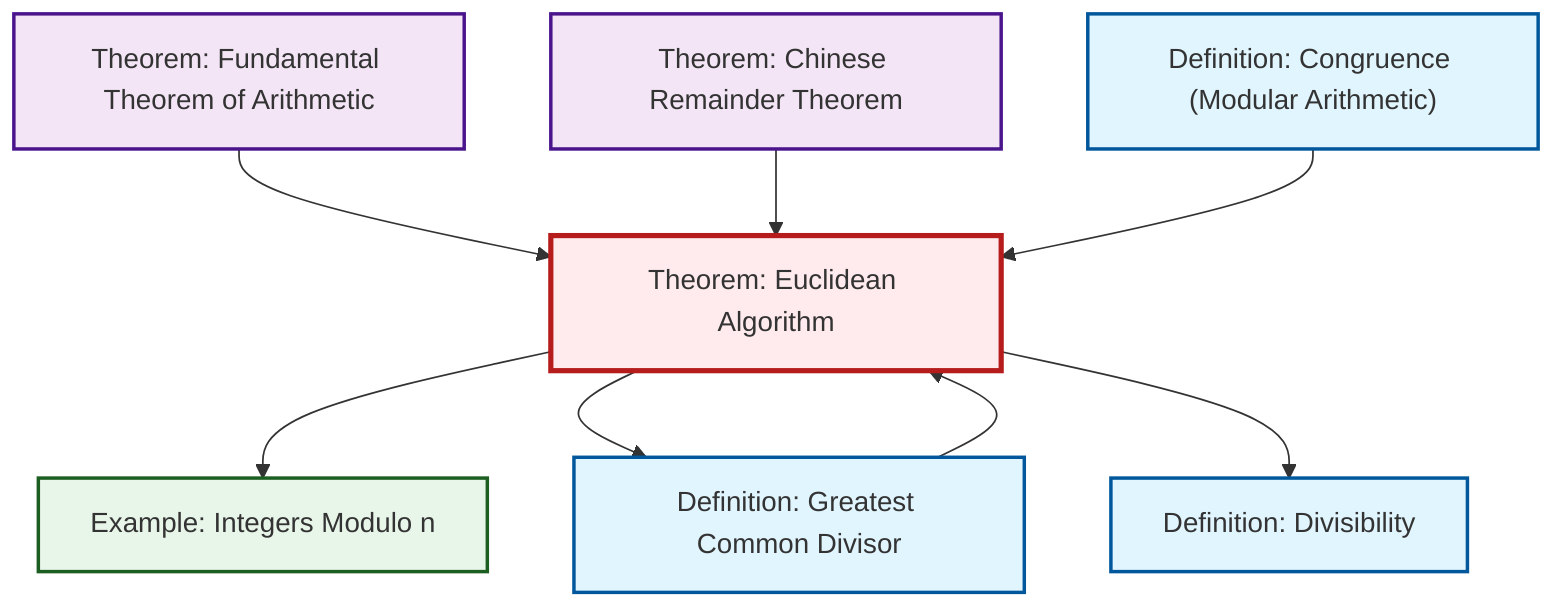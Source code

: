 graph TD
    classDef definition fill:#e1f5fe,stroke:#01579b,stroke-width:2px
    classDef theorem fill:#f3e5f5,stroke:#4a148c,stroke-width:2px
    classDef axiom fill:#fff3e0,stroke:#e65100,stroke-width:2px
    classDef example fill:#e8f5e9,stroke:#1b5e20,stroke-width:2px
    classDef current fill:#ffebee,stroke:#b71c1c,stroke-width:3px
    thm-euclidean-algorithm["Theorem: Euclidean Algorithm"]:::theorem
    thm-fundamental-arithmetic["Theorem: Fundamental Theorem of Arithmetic"]:::theorem
    ex-quotient-integers-mod-n["Example: Integers Modulo n"]:::example
    def-congruence["Definition: Congruence (Modular Arithmetic)"]:::definition
    def-divisibility["Definition: Divisibility"]:::definition
    thm-chinese-remainder["Theorem: Chinese Remainder Theorem"]:::theorem
    def-gcd["Definition: Greatest Common Divisor"]:::definition
    thm-euclidean-algorithm --> ex-quotient-integers-mod-n
    thm-fundamental-arithmetic --> thm-euclidean-algorithm
    def-gcd --> thm-euclidean-algorithm
    thm-chinese-remainder --> thm-euclidean-algorithm
    thm-euclidean-algorithm --> def-gcd
    thm-euclidean-algorithm --> def-divisibility
    def-congruence --> thm-euclidean-algorithm
    class thm-euclidean-algorithm current